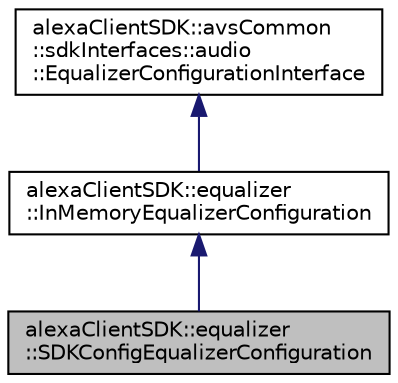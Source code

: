 digraph "alexaClientSDK::equalizer::SDKConfigEqualizerConfiguration"
{
  edge [fontname="Helvetica",fontsize="10",labelfontname="Helvetica",labelfontsize="10"];
  node [fontname="Helvetica",fontsize="10",shape=record];
  Node3 [label="alexaClientSDK::equalizer\l::SDKConfigEqualizerConfiguration",height=0.2,width=0.4,color="black", fillcolor="grey75", style="filled", fontcolor="black"];
  Node4 -> Node3 [dir="back",color="midnightblue",fontsize="10",style="solid",fontname="Helvetica"];
  Node4 [label="alexaClientSDK::equalizer\l::InMemoryEqualizerConfiguration",height=0.2,width=0.4,color="black", fillcolor="white", style="filled",URL="$classalexa_client_s_d_k_1_1equalizer_1_1_in_memory_equalizer_configuration.html"];
  Node5 -> Node4 [dir="back",color="midnightblue",fontsize="10",style="solid",fontname="Helvetica"];
  Node5 [label="alexaClientSDK::avsCommon\l::sdkInterfaces::audio\l::EqualizerConfigurationInterface",height=0.2,width=0.4,color="black", fillcolor="white", style="filled",URL="$classalexa_client_s_d_k_1_1avs_common_1_1sdk_interfaces_1_1audio_1_1_equalizer_configuration_interface.html"];
}
